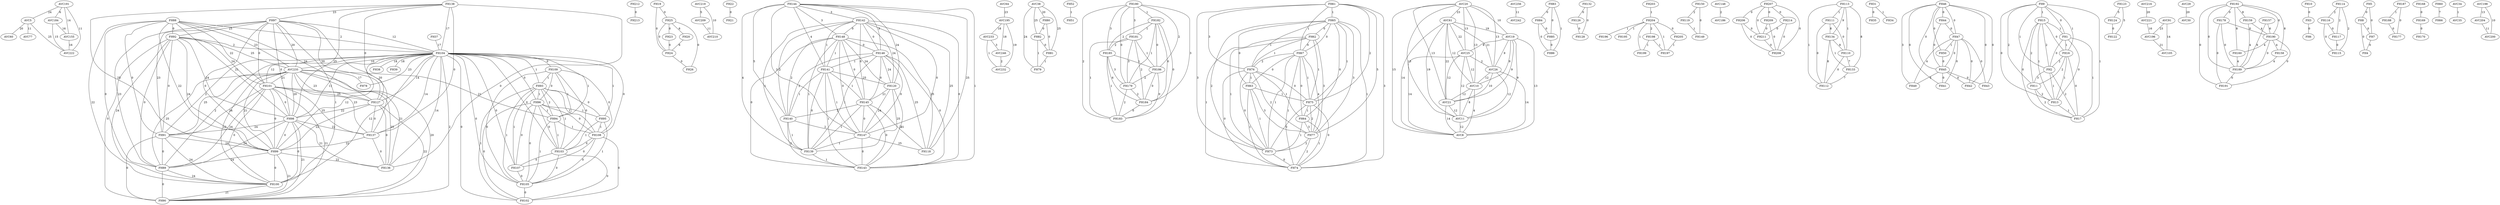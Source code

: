 graph {
	AVC191 -- AVC5 [label="24" weight=1.12] ;
	AVC191 -- AVC184 [label="6" weight=3.28] ;
	AVC191 -- AVC155 [label="14" weight=2.32] ;
	AVC191 -- AVC222 [label="11" weight=2.68] ;
	FH138 -- FH97 [label="23" weight=1.24] ;
	FH138 -- FH104 [label="17" weight=1.96] ;
	FH138 -- FH127 [label="0" weight=4] ;
	FH138 -- FH98 [label="25" weight=1] ;
	FH138 -- FH137 [label="0" weight=4] ;
	FH138 -- FH99 [label="25" weight=1] ;
	FH138 -- FH136 [label="0" weight=4] ;
	FH88 -- FH92 [label="0" weight=4] ;
	FH88 -- FH104 [label="2" weight=3.76] ;
	FH88 -- AVC235 [label="23" weight=1.24] ;
	FH88 -- FH101 [label="22" weight=1.36] ;
	FH88 -- FH127 [label="24" weight=1.12] ;
	FH88 -- FH98 [label="21" weight=1.48] ;
	FH88 -- FH91 [label="0" weight=4] ;
	FH88 -- FH99 [label="22" weight=1.36] ;
	FH88 -- FH89 [label="0" weight=4] ;
	FH88 -- FH100 [label="22" weight=1.36] ;
	FH212 -- FH213 [label="0" weight=4] ;
	FH97 -- FH92 [label="23" weight=1.24] ;
	FH97 -- FH104 [label="12" weight=2.56] ;
	FH97 -- AVC235 [label="20" weight=1.6] ;
	FH97 -- FH101 [label="0" weight=4] ;
	FH97 -- FH127 [label="20" weight=1.6] ;
	FH97 -- FH98 [label="0" weight=4] ;
	FH97 -- FH91 [label="23" weight=1.24] ;
	FH97 -- FH137 [label="20" weight=1.6] ;
	FH97 -- FH99 [label="0" weight=4] ;
	FH97 -- FH89 [label="23" weight=1.24] ;
	FH97 -- FH100 [label="1" weight=3.88] ;
	FH19 -- FH25 [label="0" weight=4] ;
	FH19 -- FH24 [label="0" weight=4] ;
	AVC219 -- AVC209 [label="5" weight=3.4] ;
	AVC219 -- AVC210 [label="10" weight=2.8] ;
	FH22 -- FH21 [label="0" weight=4] ;
	FH144 -- FH142 [label="3" weight=3.64] ;
	FH144 -- FH148 [label="3" weight=3.64] ;
	FH144 -- FH146 [label="3" weight=3.64] ;
	FH144 -- FH141 [label="4" weight=3.52] ;
	FH144 -- FH120 [label="24" weight=1.12] ;
	FH144 -- FH140 [label="5" weight=3.4] ;
	FH144 -- FH147 [label="3" weight=3.64] ;
	FH144 -- FH139 [label="4" weight=3.52] ;
	FH144 -- FH143 [label="1" weight=3.88] ;
	FH144 -- FH118 [label="25" weight=1] ;
	AVC64 -- AVC195 [label="23" weight=1.24] ;
	FH25 -- FH23 [label="0" weight=4] ;
	FH25 -- FH20 [label="6" weight=3.28] ;
	FH25 -- FH24 [label="0" weight=4] ;
	FH25 -- FH26 [label="0" weight=4] ;
	FH92 -- FH104 [label="2" weight=3.76] ;
	FH92 -- AVC235 [label="25" weight=1] ;
	FH92 -- FH101 [label="24" weight=1.12] ;
	FH92 -- FH98 [label="24" weight=1.12] ;
	FH92 -- FH91 [label="0" weight=4] ;
	FH92 -- FH99 [label="24" weight=1.12] ;
	FH92 -- FH89 [label="0" weight=4] ;
	FH92 -- FH100 [label="24" weight=1.12] ;
	FH92 -- FH90 [label="0" weight=4] ;
	FH37 -- FH104 [label="17" weight=1.96] ;
	AVC38 -- FH80 [label="20" weight=1.6] ;
	AVC38 -- FH82 [label="25" weight=1] ;
	AVC38 -- FH81 [label="25" weight=1] ;
	AVC38 -- FH79 [label="24" weight=1.12] ;
	FH52 -- FH51 [label="1" weight=3.88] ;
	FH104 -- AVC235 [label="10" weight=2.8] ;
	FH104 -- FH101 [label="12" weight=2.56] ;
	FH104 -- FH127 [label="14" weight=2.32] ;
	FH104 -- FH38 [label="18" weight=1.84] ;
	FH104 -- FH109 [label="0" weight=4] ;
	FH104 -- FH98 [label="11" weight=2.68] ;
	FH104 -- FH91 [label="2" weight=3.76] ;
	FH104 -- FH39 [label="18" weight=1.84] ;
	FH104 -- FH137 [label="14" weight=2.32] ;
	FH104 -- FH93 [label="1" weight=3.88] ;
	FH104 -- FH96 [label="0" weight=4] ;
	FH104 -- FH78 [label="23" weight=1.24] ;
	FH104 -- FH99 [label="12" weight=2.56] ;
	FH104 -- FH89 [label="2" weight=3.76] ;
	FH104 -- FH94 [label="1" weight=3.88] ;
	FH104 -- FH136 [label="14" weight=2.32] ;
	FH104 -- FH95 [label="1" weight=3.88] ;
	FH104 -- FH108 [label="0" weight=4] ;
	FH104 -- FH100 [label="12" weight=2.56] ;
	FH104 -- FH103 [label="0" weight=4] ;
	FH104 -- FH107 [label="0" weight=4] ;
	FH104 -- FH105 [label="0" weight=4] ;
	FH104 -- FH102 [label="0" weight=4] ;
	FH104 -- FH90 [label="2" weight=3.76] ;
	FH180 -- FH182 [label="1" weight=3.88] ;
	FH180 -- FH181 [label="3" weight=3.64] ;
	FH180 -- FH185 [label="3" weight=3.64] ;
	FH180 -- FH186 [label="2" weight=3.76] ;
	FH180 -- FH179 [label="0" weight=4] ;
	FH180 -- FH184 [label="3" weight=3.64] ;
	FH180 -- FH183 [label="2" weight=3.76] ;
	FH61 -- FH65 [label="1" weight=3.88] ;
	FH61 -- FH67 [label="1" weight=3.88] ;
	FH61 -- FH76 [label="3" weight=3.64] ;
	FH61 -- FH75 [label="2" weight=3.76] ;
	FH61 -- FH77 [label="5" weight=3.4] ;
	FH61 -- FH73 [label="3" weight=3.64] ;
	FH61 -- FH74 [label="3" weight=3.64] ;
	FH142 -- FH148 [label="0" weight=4] ;
	FH142 -- FH146 [label="0" weight=4] ;
	FH142 -- FH141 [label="1" weight=3.88] ;
	FH142 -- FH120 [label="24" weight=1.12] ;
	FH142 -- FH145 [label="0" weight=4] ;
	FH142 -- FH140 [label="2" weight=3.76] ;
	FH142 -- FH147 [label="0" weight=4] ;
	FH142 -- FH139 [label="1" weight=3.88] ;
	FH142 -- FH143 [label="0" weight=4] ;
	FH142 -- FH118 [label="25" weight=1] ;
	AVC5 -- AVC60 [label="20" weight=1.6] ;
	AVC5 -- AVC222 [label="25" weight=1] ;
	AVC5 -- AVC77 [label="11" weight=2.68] ;
	AVC235 -- FH101 [label="21" weight=1.48] ;
	AVC235 -- FH127 [label="23" weight=1.24] ;
	AVC235 -- FH98 [label="20" weight=1.6] ;
	AVC235 -- FH91 [label="25" weight=1] ;
	AVC235 -- FH137 [label="23" weight=1.24] ;
	AVC235 -- FH78 [label="17" weight=1.96] ;
	AVC235 -- FH99 [label="21" weight=1.48] ;
	AVC235 -- FH89 [label="25" weight=1] ;
	AVC235 -- FH94 [label="21" weight=1.48] ;
	AVC235 -- FH136 [label="21" weight=1.48] ;
	AVC235 -- FH100 [label="22" weight=1.36] ;
	AVC235 -- FH90 [label="20" weight=1.6] ;
	AVC20 -- AVC61 [label="23" weight=1.24] ;
	AVC20 -- AVC19 [label="10" weight=2.8] ;
	AVC20 -- AVC25 [label="13" weight=2.44] ;
	AVC20 -- AVC26 [label="13" weight=2.44] ;
	AVC20 -- AVC10 [label="13" weight=2.44] ;
	AVC20 -- AVC21 [label="13" weight=2.44] ;
	AVC20 -- AVC11 [label="13" weight=2.44] ;
	AVC20 -- AVC8 [label="15" weight=2.2] ;
	AVC256 -- AVC242 [label="11" weight=2.68] ;
	FH83 -- FH84 [label="0" weight=4] ;
	FH83 -- FH85 [label="0" weight=4] ;
	FH83 -- FH86 [label="1" weight=3.88] ;
	FH132 -- FH126 [label="0" weight=4] ;
	FH132 -- FH128 [label="0" weight=4] ;
	FH203 -- FH204 [label="1" weight=3.88] ;
	FH65 -- FH62 [label="0" weight=4] ;
	FH65 -- FH67 [label="0" weight=4] ;
	FH65 -- FH76 [label="1" weight=3.88] ;
	FH65 -- FH63 [label="0" weight=4] ;
	FH65 -- FH75 [label="1" weight=3.88] ;
	FH65 -- FH64 [label="0" weight=4] ;
	FH65 -- FH77 [label="3" weight=3.64] ;
	FH65 -- FH73 [label="2" weight=3.76] ;
	FH65 -- FH74 [label="1" weight=3.88] ;
	FH62 -- FH67 [label="0" weight=4] ;
	FH62 -- FH76 [label="1" weight=3.88] ;
	FH62 -- FH75 [label="1" weight=3.88] ;
	FH62 -- FH77 [label="3" weight=3.64] ;
	FH62 -- FH73 [label="1" weight=3.88] ;
	FH62 -- FH74 [label="1" weight=3.88] ;
	FH150 -- FH119 [label="2" weight=3.76] ;
	FH150 -- FH149 [label="0" weight=4] ;
	AVC148 -- AVC186 [label="2" weight=3.76] ;
	FH207 -- FH206 [label="0" weight=4] ;
	FH207 -- FH209 [label="0" weight=4] ;
	FH207 -- FH214 [label="0" weight=4] ;
	FH207 -- FH211 [label="0" weight=4] ;
	FH207 -- FH208 [label="0" weight=4] ;
	FH67 -- FH76 [label="2" weight=3.76] ;
	FH67 -- FH63 [label="0" weight=4] ;
	FH67 -- FH75 [label="1" weight=3.88] ;
	FH67 -- FH64 [label="0" weight=4] ;
	FH67 -- FH77 [label="4" weight=3.52] ;
	FH67 -- FH73 [label="1" weight=3.88] ;
	FH67 -- FH74 [label="1" weight=3.88] ;
	FH148 -- FH146 [label="0" weight=4] ;
	FH148 -- FH141 [label="1" weight=3.88] ;
	FH148 -- FH120 [label="24" weight=1.12] ;
	FH148 -- FH145 [label="0" weight=4] ;
	FH148 -- FH140 [label="2" weight=3.76] ;
	FH148 -- FH147 [label="0" weight=4] ;
	FH148 -- FH139 [label="1" weight=3.88] ;
	FH148 -- FH143 [label="0" weight=4] ;
	FH148 -- FH118 [label="25" weight=1] ;
	FH113 -- FH111 [label="1" weight=3.88] ;
	FH113 -- FH134 [label="9" weight=2.92] ;
	FH113 -- FH110 [label="1" weight=3.88] ;
	FH113 -- FH133 [label="8" weight=3.04] ;
	FH113 -- FH112 [label="1" weight=3.88] ;
	FH31 -- FH35 [label="0" weight=4] ;
	FH31 -- FH34 [label="1" weight=3.88] ;
	AVC61 -- AVC19 [label="19" weight=1.72] ;
	AVC61 -- AVC25 [label="22" weight=1.36] ;
	AVC61 -- AVC26 [label="21" weight=1.48] ;
	AVC61 -- AVC10 [label="12" weight=2.56] ;
	AVC61 -- AVC21 [label="22" weight=1.36] ;
	AVC61 -- AVC11 [label="19" weight=1.72] ;
	AVC61 -- AVC8 [label="14" weight=2.32] ;
	FH101 -- FH127 [label="25" weight=1] ;
	FH101 -- FH98 [label="0" weight=4] ;
	FH101 -- FH91 [label="24" weight=1.12] ;
	FH101 -- FH137 [label="25" weight=1] ;
	FH101 -- FH99 [label="0" weight=4] ;
	FH101 -- FH89 [label="24" weight=1.12] ;
	FH101 -- FH136 [label="25" weight=1] ;
	FH101 -- FH100 [label="0" weight=4] ;
	FH101 -- FH90 [label="21" weight=1.48] ;
	FH206 -- FH211 [label="0" weight=4] ;
	FH206 -- FH208 [label="0" weight=4] ;
	FH46 -- FH44 [label="0" weight=4] ;
	FH46 -- FH47 [label="0" weight=4] ;
	FH46 -- FH50 [label="0" weight=4] ;
	FH46 -- FH45 [label="0" weight=4] ;
	FH46 -- FH49 [label="3" weight=3.64] ;
	FH46 -- FH41 [label="0" weight=4] ;
	FH46 -- FH42 [label="0" weight=4] ;
	FH46 -- FH43 [label="0" weight=4] ;
	FH9 -- FH15 [label="1" weight=3.88] ;
	FH9 -- FH1 [label="0" weight=4] ;
	FH9 -- FH16 [label="1" weight=3.88] ;
	FH9 -- FH2 [label="1" weight=3.88] ;
	FH9 -- FH11 [label="2" weight=3.76] ;
	FH9 -- FH13 [label="0" weight=4] ;
	FH9 -- FH17 [label="1" weight=3.88] ;
	FH146 -- FH141 [label="1" weight=3.88] ;
	FH146 -- FH120 [label="24" weight=1.12] ;
	FH146 -- FH145 [label="0" weight=4] ;
	FH146 -- FH140 [label="2" weight=3.76] ;
	FH146 -- FH147 [label="0" weight=4] ;
	FH146 -- FH139 [label="1" weight=3.88] ;
	FH146 -- FH143 [label="0" weight=4] ;
	FH146 -- FH118 [label="25" weight=1] ;
	FH127 -- FH98 [label="22" weight=1.36] ;
	FH127 -- FH137 [label="0" weight=4] ;
	FH127 -- FH99 [label="22" weight=1.36] ;
	FH127 -- FH136 [label="0" weight=4] ;
	FH127 -- FH90 [label="22" weight=1.36] ;
	FH111 -- FH134 [label="8" weight=3.04] ;
	FH111 -- FH110 [label="0" weight=4] ;
	FH111 -- FH112 [label="0" weight=4] ;
	FH204 -- FH196 [label="1" weight=3.88] ;
	FH204 -- FH195 [label="1" weight=3.88] ;
	FH204 -- FH198 [label="2" weight=3.76] ;
	FH204 -- FH199 [label="1" weight=3.88] ;
	FH204 -- FH205 [label="0" weight=4] ;
	FH204 -- FH197 [label="1" weight=3.88] ;
	FH123 -- FH124 [label="5" weight=3.4] ;
	FH123 -- FH122 [label="5" weight=3.4] ;
	FH209 -- FH211 [label="0" weight=4] ;
	FH209 -- FH208 [label="0" weight=4] ;
	AVC216 -- AVC221 [label="20" weight=1.6] ;
	FH109 -- FH93 [label="1" weight=3.88] ;
	FH109 -- FH96 [label="0" weight=4] ;
	FH109 -- FH94 [label="1" weight=3.88] ;
	FH109 -- FH108 [label="0" weight=4] ;
	FH109 -- FH103 [label="0" weight=4] ;
	FH109 -- FH105 [label="0" weight=4] ;
	FH98 -- FH91 [label="24" weight=1.12] ;
	FH98 -- FH137 [label="22" weight=1.36] ;
	FH98 -- FH99 [label="0" weight=4] ;
	FH98 -- FH89 [label="24" weight=1.12] ;
	FH98 -- FH136 [label="21" weight=1.48] ;
	FH98 -- FH100 [label="0" weight=4] ;
	FH98 -- FH90 [label="21" weight=1.48] ;
	AVC29 -- AVC30 [label="20" weight=1.6] ;
	FH76 -- FH63 [label="1" weight=3.88] ;
	FH76 -- FH75 [label="0" weight=4] ;
	FH76 -- FH64 [label="1" weight=3.88] ;
	FH76 -- FH77 [label="2" weight=3.76] ;
	FH76 -- FH73 [label="0" weight=4] ;
	FH76 -- FH74 [label="0" weight=4] ;
	FH192 -- FH178 [label="0" weight=4] ;
	FH192 -- FH159 [label="8" weight=3.04] ;
	FH192 -- FH190 [label="0" weight=4] ;
	FH192 -- FH158 [label="8" weight=3.04] ;
	FH192 -- FH160 [label="8" weight=3.04] ;
	FH192 -- FH189 [label="0" weight=4] ;
	FH192 -- FH191 [label="0" weight=4] ;
	FH15 -- FH1 [label="1" weight=3.88] ;
	FH15 -- FH16 [label="0" weight=4] ;
	FH15 -- FH2 [label="2" weight=3.76] ;
	FH15 -- FH11 [label="2" weight=3.76] ;
	FH15 -- FH13 [label="1" weight=3.88] ;
	FH15 -- FH17 [label="0" weight=4] ;
	FH91 -- FH99 [label="24" weight=1.12] ;
	FH91 -- FH89 [label="0" weight=4] ;
	FH91 -- FH100 [label="24" weight=1.12] ;
	FH91 -- FH90 [label="0" weight=4] ;
	FH214 -- FH211 [label="0" weight=4] ;
	FH214 -- FH208 [label="0" weight=4] ;
	FH1 -- FH16 [label="1" weight=3.88] ;
	FH1 -- FH2 [label="0" weight=4] ;
	FH1 -- FH13 [label="0" weight=4] ;
	FH1 -- FH17 [label="1" weight=3.88] ;
	FH182 -- FH181 [label="1" weight=3.88] ;
	FH182 -- FH185 [label="2" weight=3.76] ;
	FH182 -- FH186 [label="0" weight=4] ;
	FH182 -- FH179 [label="1" weight=3.88] ;
	FH182 -- FH184 [label="0" weight=4] ;
	FH182 -- FH183 [label="0" weight=4] ;
	AVC91 -- AVC196 [label="23" weight=1.24] ;
	AVC91 -- AVC105 [label="14" weight=2.32] ;
	AVC195 -- AVC233 [label="18" weight=1.84] ;
	AVC195 -- AVC246 [label="18" weight=1.84] ;
	AVC195 -- AVC232 [label="19" weight=1.72] ;
	FH44 -- FH47 [label="0" weight=4] ;
	FH44 -- FH45 [label="0" weight=4] ;
	FH80 -- FH82 [label="0" weight=4] ;
	FH80 -- FH81 [label="0" weight=4] ;
	FH181 -- FH185 [label="2" weight=3.76] ;
	FH181 -- FH186 [label="1" weight=3.88] ;
	FH181 -- FH179 [label="3" weight=3.64] ;
	FH181 -- FH184 [label="2" weight=3.76] ;
	FH181 -- FH183 [label="1" weight=3.88] ;
	FH47 -- FH50 [label="1" weight=3.88] ;
	FH47 -- FH45 [label="0" weight=4] ;
	FH47 -- FH49 [label="4" weight=3.52] ;
	FH47 -- FH41 [label="0" weight=4] ;
	FH47 -- FH42 [label="0" weight=4] ;
	FH47 -- FH43 [label="0" weight=4] ;
	FH10 -- FH3 [label="0" weight=4] ;
	AVC19 -- AVC25 [label="8" weight=3.04] ;
	AVC19 -- AVC26 [label="9" weight=2.92] ;
	AVC19 -- AVC10 [label="9" weight=2.92] ;
	AVC19 -- AVC21 [label="9" weight=2.92] ;
	AVC19 -- AVC11 [label="9" weight=2.92] ;
	AVC19 -- AVC8 [label="13" weight=2.44] ;
	FH211 -- FH208 [label="0" weight=4] ;
	FH114 -- FH116 [label="2" weight=3.76] ;
	FH114 -- FH117 [label="2" weight=3.76] ;
	FH114 -- FH115 [label="2" weight=3.76] ;
	AVC209 -- AVC210 [label="11" weight=2.68] ;
	FH124 -- FH122 [label="0" weight=4] ;
	AVC233 -- AVC246 [label="3" weight=3.64] ;
	AVC233 -- AVC232 [label="1" weight=3.88] ;
	FH141 -- FH120 [label="25" weight=1] ;
	FH141 -- FH145 [label="1" weight=3.88] ;
	FH141 -- FH140 [label="1" weight=3.88] ;
	FH141 -- FH147 [label="1" weight=3.88] ;
	FH141 -- FH139 [label="0" weight=4] ;
	FH141 -- FH143 [label="1" weight=3.88] ;
	FH178 -- FH190 [label="0" weight=4] ;
	FH178 -- FH189 [label="0" weight=4] ;
	FH178 -- FH191 [label="0" weight=4] ;
	AVC246 -- AVC232 [label="2" weight=3.76] ;
	AVC25 -- AVC26 [label="2" weight=3.76] ;
	AVC25 -- AVC10 [label="12" weight=2.56] ;
	AVC25 -- AVC21 [label="12" weight=2.56] ;
	AVC25 -- AVC11 [label="12" weight=2.56] ;
	AVC25 -- AVC8 [label="14" weight=2.32] ;
	FH126 -- FH128 [label="0" weight=4] ;
	AVC26 -- AVC10 [label="12" weight=2.56] ;
	AVC26 -- AVC21 [label="10" weight=2.8] ;
	AVC26 -- AVC11 [label="12" weight=2.56] ;
	AVC26 -- AVC8 [label="14" weight=2.32] ;
	FH159 -- FH190 [label="4" weight=3.52] ;
	FH159 -- FH189 [label="4" weight=3.52] ;
	FH5 -- FH8 [label="0" weight=4] ;
	FH5 -- FH7 [label="0" weight=4] ;
	FH187 -- FH188 [label="1" weight=3.88] ;
	FH187 -- FH177 [label="0" weight=4] ;
	FH134 -- FH110 [label="8" weight=3.04] ;
	FH134 -- FH133 [label="1" weight=3.88] ;
	FH134 -- FH112 [label="8" weight=3.04] ;
	FH50 -- FH45 [label="0" weight=4] ;
	FH63 -- FH75 [label="1" weight=3.88] ;
	FH63 -- FH77 [label="3" weight=3.64] ;
	FH63 -- FH73 [label="1" weight=3.88] ;
	FH63 -- FH74 [label="1" weight=3.88] ;
	FH157 -- FH190 [label="6" weight=3.28] ;
	FH157 -- FH189 [label="6" weight=3.28] ;
	FH190 -- FH158 [label="4" weight=3.52] ;
	FH190 -- FH160 [label="4" weight=3.52] ;
	FH190 -- FH189 [label="0" weight=4] ;
	FH190 -- FH191 [label="0" weight=4] ;
	FH137 -- FH99 [label="22" weight=1.36] ;
	FH137 -- FH136 [label="0" weight=4] ;
	FH75 -- FH64 [label="1" weight=3.88] ;
	FH75 -- FH77 [label="2" weight=3.76] ;
	FH75 -- FH73 [label="0" weight=4] ;
	FH75 -- FH74 [label="0" weight=4] ;
	FH64 -- FH77 [label="3" weight=3.64] ;
	FH64 -- FH73 [label="1" weight=3.88] ;
	FH64 -- FH74 [label="1" weight=3.88] ;
	FH23 -- FH24 [label="0" weight=4] ;
	FH45 -- FH49 [label="3" weight=3.64] ;
	FH45 -- FH41 [label="0" weight=4] ;
	FH45 -- FH42 [label="0" weight=4] ;
	FH45 -- FH43 [label="0" weight=4] ;
	FH93 -- FH96 [label="1" weight=3.88] ;
	FH93 -- FH94 [label="2" weight=3.76] ;
	FH93 -- FH95 [label="0" weight=4] ;
	FH93 -- FH108 [label="1" weight=3.88] ;
	FH93 -- FH103 [label="1" weight=3.88] ;
	FH93 -- FH107 [label="1" weight=3.88] ;
	FH93 -- FH105 [label="1" weight=3.88] ;
	FH93 -- FH102 [label="1" weight=3.88] ;
	FH84 -- FH85 [label="0" weight=4] ;
	FH84 -- FH86 [label="0" weight=4] ;
	AVC10 -- AVC21 [label="12" weight=2.56] ;
	AVC10 -- AVC11 [label="8" weight=3.04] ;
	AVC10 -- AVC8 [label="4" weight=3.52] ;
	AVC221 -- AVC196 [label="16" weight=2.08] ;
	AVC184 -- AVC155 [label="16" weight=2.08] ;
	AVC184 -- AVC222 [label="15" weight=2.2] ;
	FH96 -- FH94 [label="1" weight=3.88] ;
	FH96 -- FH95 [label="1" weight=3.88] ;
	FH96 -- FH108 [label="0" weight=4] ;
	FH96 -- FH103 [label="0" weight=4] ;
	FH96 -- FH107 [label="0" weight=4] ;
	FH96 -- FH105 [label="0" weight=4] ;
	FH96 -- FH102 [label="0" weight=4] ;
	FH185 -- FH186 [label="1" weight=3.88] ;
	FH185 -- FH179 [label="3" weight=3.64] ;
	FH185 -- FH184 [label="6" weight=3.28] ;
	FH185 -- FH183 [label="1" weight=3.88] ;
	FH77 -- FH73 [label="2" weight=3.76] ;
	FH77 -- FH74 [label="2" weight=3.76] ;
	FH168 -- FH169 [label="0" weight=4] ;
	FH8 -- FH7 [label="0" weight=4] ;
	FH8 -- FH4 [label="0" weight=4] ;
	FH16 -- FH2 [label="2" weight=3.76] ;
	FH16 -- FH11 [label="2" weight=3.76] ;
	FH16 -- FH13 [label="1" weight=3.88] ;
	FH16 -- FH17 [label="0" weight=4] ;
	FH60 -- FH66 [label="7" weight=3.16] ;
	FH186 -- FH179 [label="2" weight=3.76] ;
	FH186 -- FH184 [label="0" weight=4] ;
	FH186 -- FH183 [label="0" weight=4] ;
	AVC196 -- AVC105 [label="21" weight=1.48] ;
	FH119 -- FH149 [label="1" weight=3.88] ;
	FH99 -- FH89 [label="24" weight=1.12] ;
	FH99 -- FH136 [label="22" weight=1.36] ;
	FH99 -- FH100 [label="0" weight=4] ;
	FH99 -- FH90 [label="21" weight=1.48] ;
	FH89 -- FH100 [label="24" weight=1.12] ;
	FH89 -- FH90 [label="0" weight=4] ;
	FH120 -- FH145 [label="21" weight=1.48] ;
	FH120 -- FH147 [label="24" weight=1.12] ;
	FH120 -- FH139 [label="25" weight=1] ;
	FH120 -- FH143 [label="21" weight=1.48] ;
	FH94 -- FH108 [label="1" weight=3.88] ;
	FH94 -- FH103 [label="1" weight=3.88] ;
	FH94 -- FH105 [label="1" weight=3.88] ;
	FH20 -- FH24 [label="6" weight=3.28] ;
	FH82 -- FH81 [label="0" weight=4] ;
	FH82 -- FH79 [label="1" weight=3.88] ;
	AVC34 -- AVC35 [label="1" weight=3.88] ;
	FH95 -- FH108 [label="1" weight=3.88] ;
	FH95 -- FH103 [label="1" weight=3.88] ;
	FH95 -- FH105 [label="1" weight=3.88] ;
	AVC21 -- AVC11 [label="12" weight=2.56] ;
	AVC21 -- AVC8 [label="14" weight=2.32] ;
	AVC155 -- AVC222 [label="16" weight=2.08] ;
	FH108 -- FH103 [label="0" weight=4] ;
	FH108 -- FH107 [label="0" weight=4] ;
	FH108 -- FH105 [label="0" weight=4] ;
	FH108 -- FH102 [label="0" weight=4] ;
	FH169 -- FH170 [label="0" weight=4] ;
	FH2 -- FH11 [label="3" weight=3.64] ;
	FH2 -- FH13 [label="1" weight=3.88] ;
	FH2 -- FH17 [label="2" weight=3.76] ;
	AVC198 -- AVC204 [label="13" weight=2.44] ;
	AVC198 -- AVC200 [label="10" weight=2.8] ;
	FH110 -- FH133 [label="7" weight=3.16] ;
	FH110 -- FH112 [label="0" weight=4] ;
	FH85 -- FH86 [label="0" weight=4] ;
	FH7 -- FH4 [label="0" weight=4] ;
	FH158 -- FH189 [label="4" weight=3.52] ;
	FH160 -- FH189 [label="4" weight=3.52] ;
	FH3 -- FH6 [label="0" weight=4] ;
	FH24 -- FH26 [label="0" weight=4] ;
	FH100 -- FH90 [label="21" weight=1.48] ;
	FH189 -- FH191 [label="0" weight=4] ;
	AVC11 -- AVC8 [label="12" weight=2.56] ;
	FH73 -- FH74 [label="0" weight=4] ;
	FH116 -- FH117 [label="0" weight=4] ;
	FH116 -- FH115 [label="0" weight=4] ;
	FH11 -- FH13 [label="2" weight=3.76] ;
	FH11 -- FH17 [label="2" weight=3.76] ;
	FH103 -- FH107 [label="0" weight=4] ;
	FH103 -- FH105 [label="0" weight=4] ;
	FH103 -- FH102 [label="0" weight=4] ;
	AVC204 -- AVC200 [label="11" weight=2.68] ;
	FH179 -- FH184 [label="2" weight=3.76] ;
	FH179 -- FH183 [label="2" weight=3.76] ;
	FH133 -- FH112 [label="7" weight=3.16] ;
	FH184 -- FH183 [label="0" weight=4] ;
	FH198 -- FH199 [label="1" weight=3.88] ;
	FH198 -- FH197 [label="1" weight=3.88] ;
	FH145 -- FH140 [label="2" weight=3.76] ;
	FH145 -- FH147 [label="0" weight=4] ;
	FH145 -- FH139 [label="1" weight=3.88] ;
	FH145 -- FH143 [label="0" weight=4] ;
	FH145 -- FH118 [label="21" weight=1.48] ;
	FH117 -- FH115 [label="0" weight=4] ;
	FH81 -- FH79 [label="1" weight=3.88] ;
	FH188 -- FH177 [label="0" weight=4] ;
	FH107 -- FH105 [label="0" weight=4] ;
	FH140 -- FH147 [label="2" weight=3.76] ;
	FH140 -- FH139 [label="1" weight=3.88] ;
	FH140 -- FH143 [label="2" weight=3.76] ;
	FH147 -- FH139 [label="1" weight=3.88] ;
	FH147 -- FH143 [label="0" weight=4] ;
	FH147 -- FH118 [label="25" weight=1] ;
	FH139 -- FH143 [label="1" weight=3.88] ;
	FH105 -- FH102 [label="0" weight=4] ;
	FH13 -- FH17 [label="1" weight=3.88] ;
	FH205 -- FH197 [label="1" weight=3.88] ;
}
